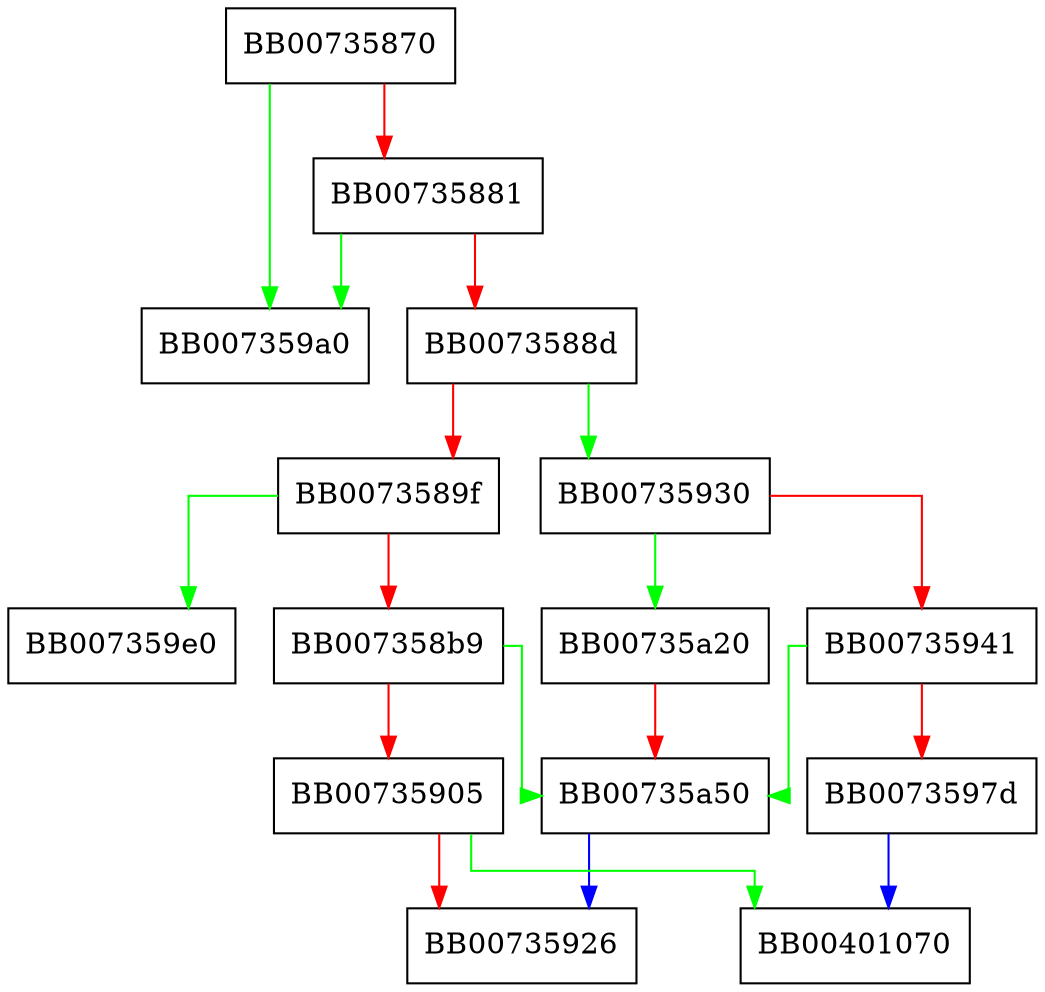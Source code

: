 digraph CMS_EncryptedData_set1_key {
  node [shape="box"];
  graph [splines=ortho];
  BB00735870 -> BB007359a0 [color="green"];
  BB00735870 -> BB00735881 [color="red"];
  BB00735881 -> BB007359a0 [color="green"];
  BB00735881 -> BB0073588d [color="red"];
  BB0073588d -> BB00735930 [color="green"];
  BB0073588d -> BB0073589f [color="red"];
  BB0073589f -> BB007359e0 [color="green"];
  BB0073589f -> BB007358b9 [color="red"];
  BB007358b9 -> BB00735a50 [color="green"];
  BB007358b9 -> BB00735905 [color="red"];
  BB00735905 -> BB00401070 [color="green"];
  BB00735905 -> BB00735926 [color="red"];
  BB00735930 -> BB00735a20 [color="green"];
  BB00735930 -> BB00735941 [color="red"];
  BB00735941 -> BB00735a50 [color="green"];
  BB00735941 -> BB0073597d [color="red"];
  BB0073597d -> BB00401070 [color="blue"];
  BB00735a20 -> BB00735a50 [color="red"];
  BB00735a50 -> BB00735926 [color="blue"];
}